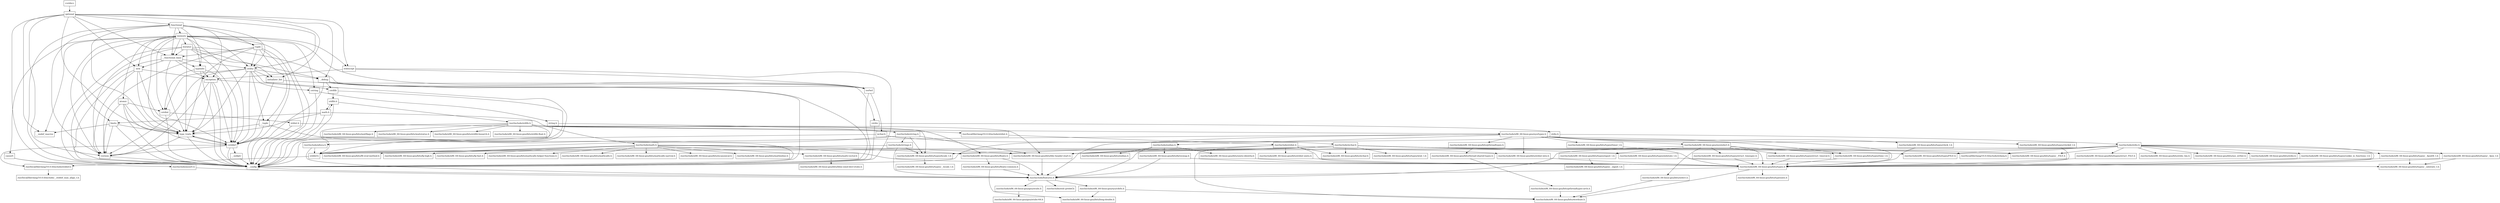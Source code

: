 digraph "dependencies" {
  header_0 [ shape="box", label="\<stdin\>" ];
  header_1 [ shape="box", label="optional" ];
  header_100 [ shape="box", label="string.h" ];
  header_101 [ shape="box", label="/usr/include/string.h" ];
  header_102 [ shape="box", label="/usr/include/strings.h" ];
  header_103 [ shape="box", label="functional" ];
  header_104 [ shape="box", label="memory" ];
  header_105 [ shape="box", label="iterator" ];
  header_106 [ shape="box", label="tuple" ];
  header_107 [ shape="box", label="stdexcept" ];
  header_108 [ shape="box", label="cassert" ];
  header_109 [ shape="box", label="/usr/include/assert.h" ];
  header_11 [ shape="box", label="__debug" ];
  header_110 [ shape="box", label="atomic" ];
  header_12 [ shape="box", label="iosfwd" ];
  header_13 [ shape="box", label="wchar.h" ];
  header_14 [ shape="box", label="/usr/include/wchar.h" ];
  header_15 [ shape="box", label="/usr/include/x86_64-linux-gnu/bits/libc-header-start.h" ];
  header_16 [ shape="box", label="/usr/include/x86_64-linux-gnu/bits/floatn.h" ];
  header_17 [ shape="box", label="/usr/include/x86_64-linux-gnu/bits/floatn-common.h" ];
  header_18 [ shape="box", label="stddef.h" ];
  header_19 [ shape="box", label="/usr/local/lib/clang/10.0.0/include/stddef.h" ];
  header_2 [ shape="box", label="__config" ];
  header_20 [ shape="box", label="/usr/local/lib/clang/10.0.0/include/stdarg.h" ];
  header_21 [ shape="box", label="/usr/include/x86_64-linux-gnu/bits/wchar.h" ];
  header_22 [ shape="box", label="/usr/include/x86_64-linux-gnu/bits/types/wint_t.h" ];
  header_23 [ shape="box", label="/usr/include/x86_64-linux-gnu/bits/types/mbstate_t.h" ];
  header_24 [ shape="box", label="/usr/include/x86_64-linux-gnu/bits/types/__mbstate_t.h" ];
  header_25 [ shape="box", label="/usr/include/x86_64-linux-gnu/bits/types/__FILE.h" ];
  header_26 [ shape="box", label="/usr/include/x86_64-linux-gnu/bits/types/FILE.h" ];
  header_27 [ shape="box", label="/usr/include/x86_64-linux-gnu/bits/types/locale_t.h" ];
  header_28 [ shape="box", label="/usr/include/x86_64-linux-gnu/bits/types/__locale_t.h" ];
  header_29 [ shape="box", label="cstdlib" ];
  header_3 [ shape="box", label="/usr/include/features.h" ];
  header_30 [ shape="box", label="stdlib.h" ];
  header_31 [ shape="box", label="/usr/include/stdlib.h" ];
  header_32 [ shape="box", label="/usr/include/x86_64-linux-gnu/bits/waitflags.h" ];
  header_33 [ shape="box", label="/usr/include/x86_64-linux-gnu/bits/waitstatus.h" ];
  header_34 [ shape="box", label="/usr/include/x86_64-linux-gnu/sys/types.h" ];
  header_35 [ shape="box", label="/usr/include/x86_64-linux-gnu/bits/types.h" ];
  header_36 [ shape="box", label="/usr/include/x86_64-linux-gnu/bits/typesizes.h" ];
  header_37 [ shape="box", label="/usr/include/x86_64-linux-gnu/bits/types/clock_t.h" ];
  header_38 [ shape="box", label="/usr/include/x86_64-linux-gnu/bits/types/clockid_t.h" ];
  header_39 [ shape="box", label="/usr/include/x86_64-linux-gnu/bits/types/time_t.h" ];
  header_4 [ shape="box", label="/usr/include/stdc-predef.h" ];
  header_40 [ shape="box", label="/usr/include/x86_64-linux-gnu/bits/types/timer_t.h" ];
  header_41 [ shape="box", label="/usr/include/x86_64-linux-gnu/bits/stdint-intn.h" ];
  header_42 [ shape="box", label="/usr/include/endian.h" ];
  header_43 [ shape="box", label="/usr/include/x86_64-linux-gnu/bits/endian.h" ];
  header_44 [ shape="box", label="/usr/include/x86_64-linux-gnu/bits/byteswap.h" ];
  header_45 [ shape="box", label="/usr/include/x86_64-linux-gnu/bits/uintn-identity.h" ];
  header_46 [ shape="box", label="/usr/include/x86_64-linux-gnu/sys/select.h" ];
  header_47 [ shape="box", label="/usr/include/x86_64-linux-gnu/bits/select.h" ];
  header_48 [ shape="box", label="/usr/include/x86_64-linux-gnu/bits/types/sigset_t.h" ];
  header_49 [ shape="box", label="/usr/include/x86_64-linux-gnu/bits/types/__sigset_t.h" ];
  header_5 [ shape="box", label="/usr/include/x86_64-linux-gnu/sys/cdefs.h" ];
  header_50 [ shape="box", label="/usr/include/x86_64-linux-gnu/bits/types/struct_timeval.h" ];
  header_51 [ shape="box", label="/usr/include/x86_64-linux-gnu/bits/types/struct_timespec.h" ];
  header_52 [ shape="box", label="/usr/include/x86_64-linux-gnu/bits/pthreadtypes.h" ];
  header_53 [ shape="box", label="/usr/include/x86_64-linux-gnu/bits/thread-shared-types.h" ];
  header_54 [ shape="box", label="/usr/include/x86_64-linux-gnu/bits/pthreadtypes-arch.h" ];
  header_55 [ shape="box", label="/usr/include/alloca.h" ];
  header_56 [ shape="box", label="/usr/include/x86_64-linux-gnu/bits/stdlib-bsearch.h" ];
  header_57 [ shape="box", label="/usr/include/x86_64-linux-gnu/bits/stdlib-float.h" ];
  header_58 [ shape="box", label="math.h" ];
  header_59 [ shape="box", label="/usr/include/math.h" ];
  header_6 [ shape="box", label="/usr/include/x86_64-linux-gnu/bits/wordsize.h" ];
  header_60 [ shape="box", label="/usr/include/x86_64-linux-gnu/bits/math-vector.h" ];
  header_61 [ shape="box", label="/usr/include/x86_64-linux-gnu/bits/libm-simd-decl-stubs.h" ];
  header_62 [ shape="box", label="/usr/include/x86_64-linux-gnu/bits/flt-eval-method.h" ];
  header_63 [ shape="box", label="/usr/include/x86_64-linux-gnu/bits/fp-logb.h" ];
  header_64 [ shape="box", label="/usr/include/x86_64-linux-gnu/bits/fp-fast.h" ];
  header_65 [ shape="box", label="/usr/include/x86_64-linux-gnu/bits/mathcalls-helper-functions.h" ];
  header_66 [ shape="box", label="/usr/include/x86_64-linux-gnu/bits/mathcalls.h" ];
  header_67 [ shape="box", label="/usr/include/x86_64-linux-gnu/bits/mathcalls-narrow.h" ];
  header_68 [ shape="box", label="/usr/include/x86_64-linux-gnu/bits/iscanonical.h" ];
  header_69 [ shape="box", label="/usr/include/x86_64-linux-gnu/bits/mathinline.h" ];
  header_7 [ shape="box", label="/usr/include/x86_64-linux-gnu/bits/long-double.h" ];
  header_70 [ shape="box", label="type_traits" ];
  header_71 [ shape="box", label="cstddef" ];
  header_72 [ shape="box", label="version" ];
  header_73 [ shape="box", label="/usr/local/lib/clang/10.0.0/include/__stddef_max_align_t.h" ];
  header_74 [ shape="box", label="__nullptr" ];
  header_75 [ shape="box", label="limits" ];
  header_76 [ shape="box", label="__undef_macros" ];
  header_77 [ shape="box", label="cstdio" ];
  header_78 [ shape="box", label="stdio.h" ];
  header_79 [ shape="box", label="/usr/include/stdio.h" ];
  header_8 [ shape="box", label="/usr/include/x86_64-linux-gnu/gnu/stubs.h" ];
  header_80 [ shape="box", label="/usr/include/x86_64-linux-gnu/bits/types/__fpos_t.h" ];
  header_81 [ shape="box", label="/usr/include/x86_64-linux-gnu/bits/types/__fpos64_t.h" ];
  header_82 [ shape="box", label="/usr/include/x86_64-linux-gnu/bits/types/struct_FILE.h" ];
  header_83 [ shape="box", label="/usr/include/x86_64-linux-gnu/bits/types/cookie_io_functions_t.h" ];
  header_84 [ shape="box", label="/usr/include/x86_64-linux-gnu/bits/stdio_lim.h" ];
  header_85 [ shape="box", label="/usr/include/x86_64-linux-gnu/bits/sys_errlist.h" ];
  header_86 [ shape="box", label="/usr/include/x86_64-linux-gnu/bits/stdio.h" ];
  header_87 [ shape="box", label="__functional_base" ];
  header_88 [ shape="box", label="typeinfo" ];
  header_89 [ shape="box", label="exception" ];
  header_9 [ shape="box", label="/usr/include/x86_64-linux-gnu/gnu/stubs-64.h" ];
  header_90 [ shape="box", label="cstdint" ];
  header_91 [ shape="box", label="stdint.h" ];
  header_92 [ shape="box", label="/usr/local/lib/clang/10.0.0/include/stdint.h" ];
  header_93 [ shape="box", label="/usr/include/stdint.h" ];
  header_94 [ shape="box", label="/usr/include/x86_64-linux-gnu/bits/stdint-uintn.h" ];
  header_95 [ shape="box", label="new" ];
  header_96 [ shape="box", label="utility" ];
  header_97 [ shape="box", label="__tuple" ];
  header_98 [ shape="box", label="initializer_list" ];
  header_99 [ shape="box", label="cstring" ];
  header_60 -> header_61;
  header_72 -> header_2;
  header_70 -> header_72;
  header_70 -> header_71;
  header_70 -> header_2;
  header_71 -> header_72;
  header_71 -> header_70;
  header_71 -> header_2;
  header_71 -> header_19;
  header_71 -> header_74;
  header_77 -> header_78;
  header_77 -> header_2;
  header_74 -> header_2;
  header_75 -> header_72;
  header_75 -> header_76;
  header_75 -> header_70;
  header_75 -> header_2;
  header_78 -> header_79;
  header_78 -> header_2;
  header_79 -> header_15;
  header_79 -> header_26;
  header_79 -> header_25;
  header_79 -> header_35;
  header_79 -> header_18;
  header_79 -> header_20;
  header_79 -> header_83;
  header_79 -> header_82;
  header_79 -> header_81;
  header_79 -> header_80;
  header_79 -> header_86;
  header_79 -> header_85;
  header_79 -> header_84;
  header_110 -> header_72;
  header_110 -> header_90;
  header_110 -> header_70;
  header_110 -> header_71;
  header_110 -> header_2;
  header_47 -> header_6;
  header_46 -> header_39;
  header_46 -> header_50;
  header_46 -> header_51;
  header_46 -> header_35;
  header_46 -> header_47;
  header_46 -> header_3;
  header_46 -> header_48;
  header_45 -> header_35;
  header_44 -> header_35;
  header_44 -> header_3;
  header_42 -> header_45;
  header_42 -> header_44;
  header_42 -> header_43;
  header_42 -> header_3;
  header_41 -> header_35;
  header_40 -> header_35;
  header_105 -> header_11;
  header_105 -> header_12;
  header_105 -> header_72;
  header_105 -> header_70;
  header_105 -> header_71;
  header_105 -> header_2;
  header_105 -> header_98;
  header_105 -> header_87;
  header_104 -> header_12;
  header_104 -> header_87;
  header_104 -> header_76;
  header_104 -> header_72;
  header_104 -> header_70;
  header_104 -> header_88;
  header_104 -> header_2;
  header_104 -> header_99;
  header_104 -> header_71;
  header_104 -> header_75;
  header_104 -> header_105;
  header_104 -> header_95;
  header_104 -> header_96;
  header_104 -> header_106;
  header_104 -> header_90;
  header_104 -> header_107;
  header_104 -> header_110;
  header_104 -> header_108;
  header_107 -> header_89;
  header_107 -> header_2;
  header_107 -> header_12;
  header_106 -> header_72;
  header_106 -> header_70;
  header_106 -> header_71;
  header_106 -> header_2;
  header_106 -> header_96;
  header_106 -> header_97;
  header_106 -> header_87;
  header_101 -> header_15;
  header_101 -> header_27;
  header_101 -> header_18;
  header_101 -> header_102;
  header_100 -> header_101;
  header_100 -> header_2;
  header_48 -> header_49;
  header_5 -> header_6;
  header_5 -> header_7;
  header_2 -> header_3;
  header_3 -> header_4;
  header_3 -> header_5;
  header_3 -> header_8;
  header_0 -> header_1;
  header_1 -> header_11;
  header_1 -> header_98;
  header_1 -> header_72;
  header_1 -> header_70;
  header_1 -> header_2;
  header_1 -> header_76;
  header_1 -> header_95;
  header_1 -> header_107;
  header_1 -> header_87;
  header_1 -> header_96;
  header_1 -> header_103;
  header_8 -> header_9;
  header_58 -> header_59;
  header_58 -> header_70;
  header_58 -> header_2;
  header_58 -> header_30;
  header_58 -> header_75;
  header_59 -> header_15;
  header_59 -> header_16;
  header_59 -> header_35;
  header_59 -> header_60;
  header_59 -> header_63;
  header_59 -> header_62;
  header_59 -> header_65;
  header_59 -> header_64;
  header_59 -> header_67;
  header_59 -> header_66;
  header_59 -> header_69;
  header_59 -> header_68;
  header_50 -> header_35;
  header_51 -> header_35;
  header_52 -> header_53;
  header_53 -> header_54;
  header_54 -> header_6;
  header_55 -> header_18;
  header_55 -> header_3;
  header_29 -> header_2;
  header_29 -> header_30;
  header_27 -> header_28;
  header_23 -> header_24;
  header_38 -> header_35;
  header_39 -> header_35;
  header_37 -> header_35;
  header_34 -> header_38;
  header_34 -> header_39;
  header_34 -> header_37;
  header_34 -> header_52;
  header_34 -> header_35;
  header_34 -> header_18;
  header_34 -> header_46;
  header_34 -> header_3;
  header_34 -> header_41;
  header_34 -> header_40;
  header_34 -> header_42;
  header_35 -> header_6;
  header_35 -> header_36;
  header_35 -> header_3;
  header_30 -> header_58;
  header_30 -> header_2;
  header_30 -> header_31;
  header_31 -> header_15;
  header_31 -> header_16;
  header_31 -> header_18;
  header_31 -> header_27;
  header_31 -> header_32;
  header_31 -> header_33;
  header_31 -> header_56;
  header_31 -> header_55;
  header_31 -> header_57;
  header_31 -> header_34;
  header_109 -> header_3;
  header_108 -> header_109;
  header_108 -> header_2;
  header_89 -> header_72;
  header_89 -> header_29;
  header_89 -> header_70;
  header_89 -> header_71;
  header_89 -> header_2;
  header_88 -> header_90;
  header_88 -> header_89;
  header_88 -> header_71;
  header_88 -> header_2;
  header_83 -> header_35;
  header_82 -> header_35;
  header_81 -> header_24;
  header_81 -> header_35;
  header_80 -> header_24;
  header_80 -> header_35;
  header_87 -> header_89;
  header_87 -> header_70;
  header_87 -> header_88;
  header_87 -> header_2;
  header_87 -> header_95;
  header_87 -> header_96;
  header_103 -> header_89;
  header_103 -> header_72;
  header_103 -> header_70;
  header_103 -> header_88;
  header_103 -> header_2;
  header_103 -> header_104;
  header_103 -> header_96;
  header_103 -> header_106;
  header_103 -> header_87;
  header_102 -> header_27;
  header_102 -> header_18;
  header_102 -> header_3;
  header_14 -> header_15;
  header_14 -> header_16;
  header_14 -> header_25;
  header_14 -> header_21;
  header_14 -> header_27;
  header_14 -> header_26;
  header_14 -> header_18;
  header_14 -> header_20;
  header_14 -> header_23;
  header_14 -> header_22;
  header_15 -> header_3;
  header_16 -> header_17;
  header_16 -> header_3;
  header_17 -> header_7;
  header_17 -> header_3;
  header_11 -> header_29;
  header_11 -> header_71;
  header_11 -> header_2;
  header_11 -> header_77;
  header_11 -> header_12;
  header_12 -> header_2;
  header_12 -> header_13;
  header_13 -> header_14;
  header_13 -> header_2;
  header_18 -> header_19;
  header_19 -> header_73;
  header_98 -> header_71;
  header_98 -> header_2;
  header_99 -> header_2;
  header_99 -> header_100;
  header_94 -> header_35;
  header_95 -> header_72;
  header_95 -> header_89;
  header_95 -> header_71;
  header_95 -> header_2;
  header_95 -> header_70;
  header_96 -> header_11;
  header_96 -> header_72;
  header_96 -> header_70;
  header_96 -> header_71;
  header_96 -> header_98;
  header_96 -> header_99;
  header_96 -> header_2;
  header_96 -> header_97;
  header_96 -> header_90;
  header_97 -> header_70;
  header_97 -> header_71;
  header_97 -> header_2;
  header_90 -> header_2;
  header_90 -> header_91;
  header_91 -> header_2;
  header_91 -> header_92;
  header_92 -> header_93;
  header_93 -> header_15;
  header_93 -> header_35;
  header_93 -> header_21;
  header_93 -> header_6;
  header_93 -> header_41;
  header_93 -> header_94;
}